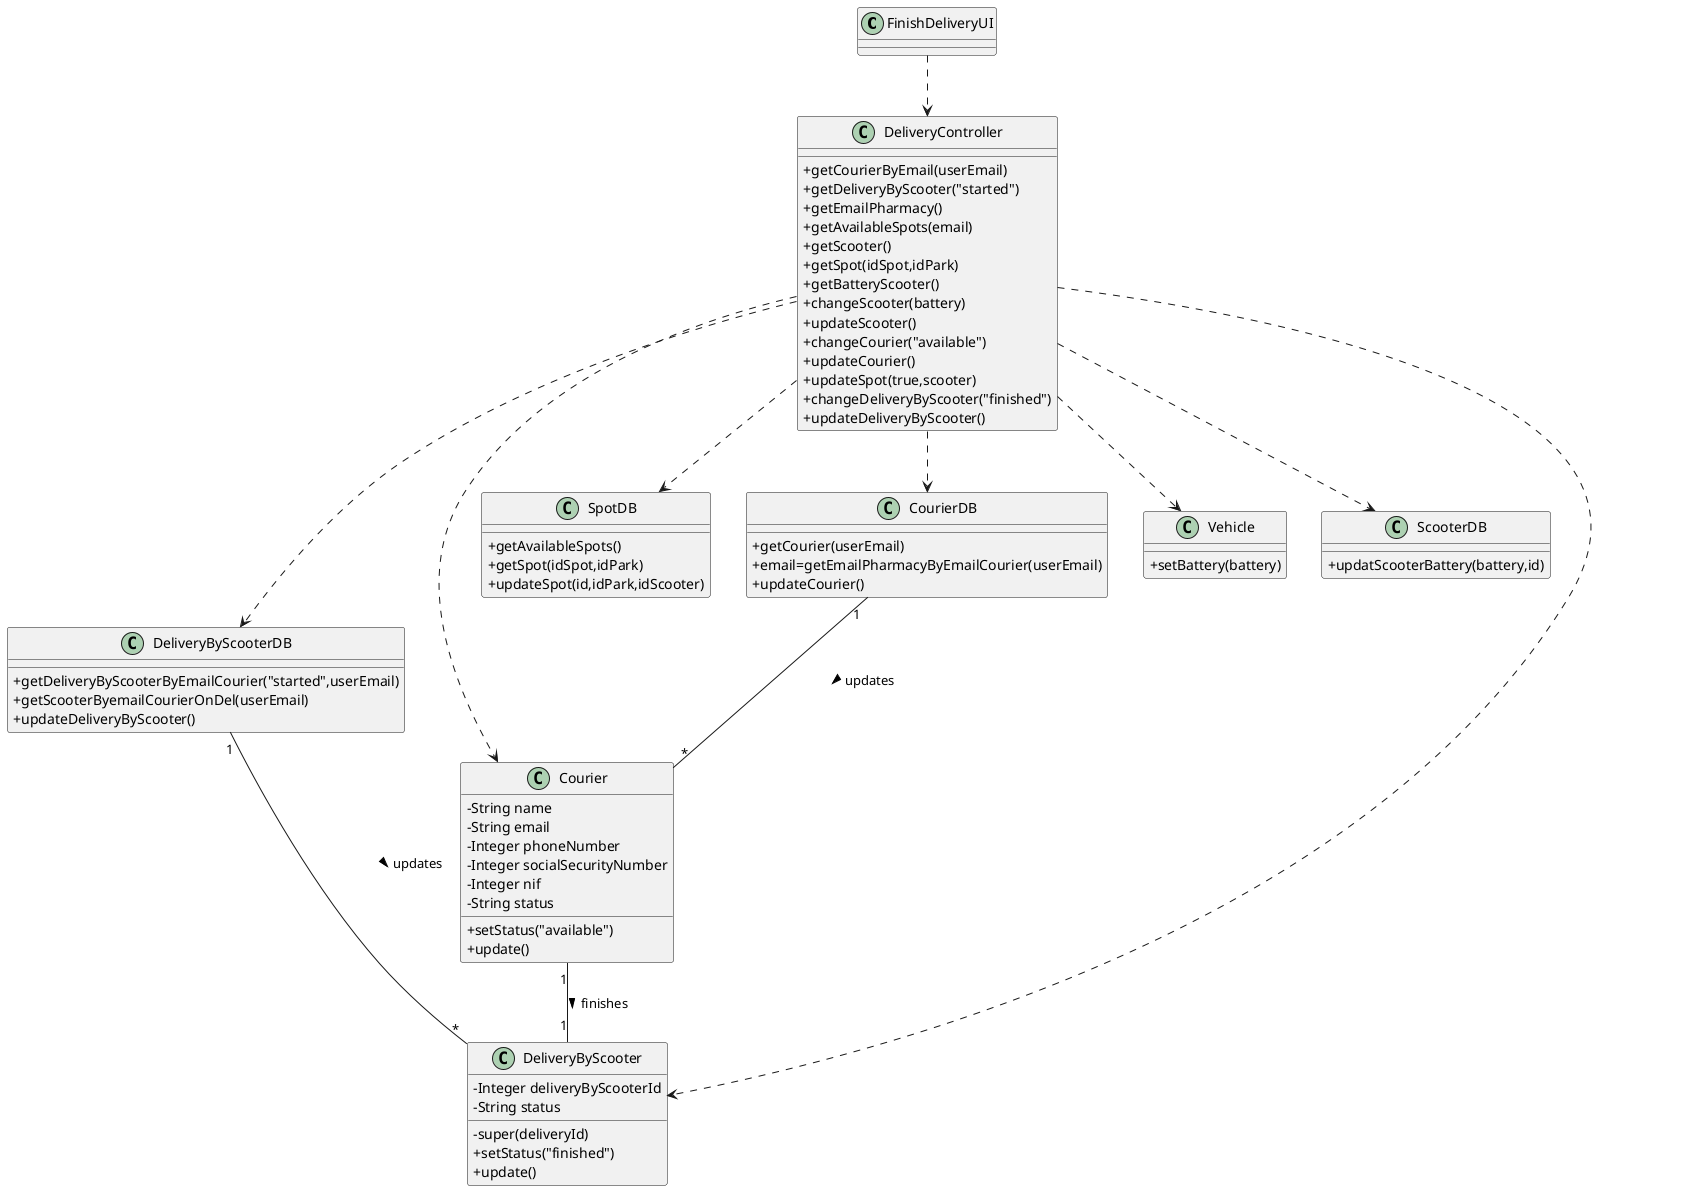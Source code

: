 @startuml
skinparam classAttributeIconSize 0

class FinishDeliveryUI {

}

class DeliveryController {
  +getCourierByEmail(userEmail)
  +getDeliveryByScooter("started")
  +getEmailPharmacy()
  +getAvailableSpots(email)
  +getScooter()
  +getSpot(idSpot,idPark)
  +getBatteryScooter()
  +changeScooter(battery)
  +updateScooter()
  +changeCourier("available")
  +updateCourier()
  +updateSpot(true,scooter)
  +changeDeliveryByScooter("finished")
  +updateDeliveryByScooter()

}

class CourierDB {
  +getCourier(userEmail)
  +email=getEmailPharmacyByEmailCourier(userEmail)
  +updateCourier()
}

class DeliveryByScooterDB {
  +getDeliveryByScooterByEmailCourier("started",userEmail)
  +getScooterByemailCourierOnDel(userEmail)
  +updateDeliveryByScooter()
}

class SpotDB{
  +getAvailableSpots()
  +getSpot(idSpot,idPark)
  +updateSpot(id,idPark,idScooter)
}

class DeliveryByScooter {
  -super(deliveryId)
  -Integer deliveryByScooterId
  -String status
  +setStatus("finished")
  +update()

}

class Vehicle{
  +setBattery(battery)
}

class ScooterDB {
  +updatScooterBattery(battery,id)
}

class Courier {
  -String name
  -String email
  -Integer phoneNumber
  -Integer socialSecurityNumber
  -Integer nif
  -String status
  +setStatus("available")
  +update()
}


FinishDeliveryUI ..> DeliveryController
DeliveryController ..> CourierDB
DeliveryController ..> DeliveryByScooterDB
DeliveryController ..> DeliveryByScooter
DeliveryController ..>SpotDB
DeliveryController ..> ScooterDB
DeliveryController ..> Vehicle
DeliveryController ..> Courier

Courier "1" -- "1" DeliveryByScooter : finishes >

CourierDB "1" -- "*" Courier : updates >

DeliveryByScooterDB "1" -- "*" DeliveryByScooter : updates >

@enduml
